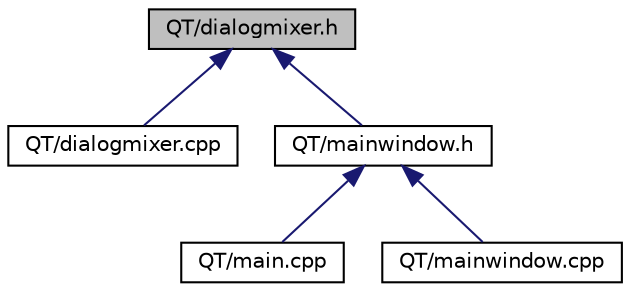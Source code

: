 digraph "QT/dialogmixer.h"
{
  edge [fontname="Helvetica",fontsize="10",labelfontname="Helvetica",labelfontsize="10"];
  node [fontname="Helvetica",fontsize="10",shape=record];
  Node2 [label="QT/dialogmixer.h",height=0.2,width=0.4,color="black", fillcolor="grey75", style="filled", fontcolor="black"];
  Node2 -> Node3 [dir="back",color="midnightblue",fontsize="10",style="solid",fontname="Helvetica"];
  Node3 [label="QT/dialogmixer.cpp",height=0.2,width=0.4,color="black", fillcolor="white", style="filled",URL="$dialogmixer_8cpp.html",tooltip="SM PROJECT. "];
  Node2 -> Node4 [dir="back",color="midnightblue",fontsize="10",style="solid",fontname="Helvetica"];
  Node4 [label="QT/mainwindow.h",height=0.2,width=0.4,color="black", fillcolor="white", style="filled",URL="$mainwindow_8h.html",tooltip="SM PROJECT. "];
  Node4 -> Node5 [dir="back",color="midnightblue",fontsize="10",style="solid",fontname="Helvetica"];
  Node5 [label="QT/main.cpp",height=0.2,width=0.4,color="black", fillcolor="white", style="filled",URL="$main_8cpp.html",tooltip="SM PROJECT. "];
  Node4 -> Node6 [dir="back",color="midnightblue",fontsize="10",style="solid",fontname="Helvetica"];
  Node6 [label="QT/mainwindow.cpp",height=0.2,width=0.4,color="black", fillcolor="white", style="filled",URL="$mainwindow_8cpp.html",tooltip="SM PROJECT. "];
}
